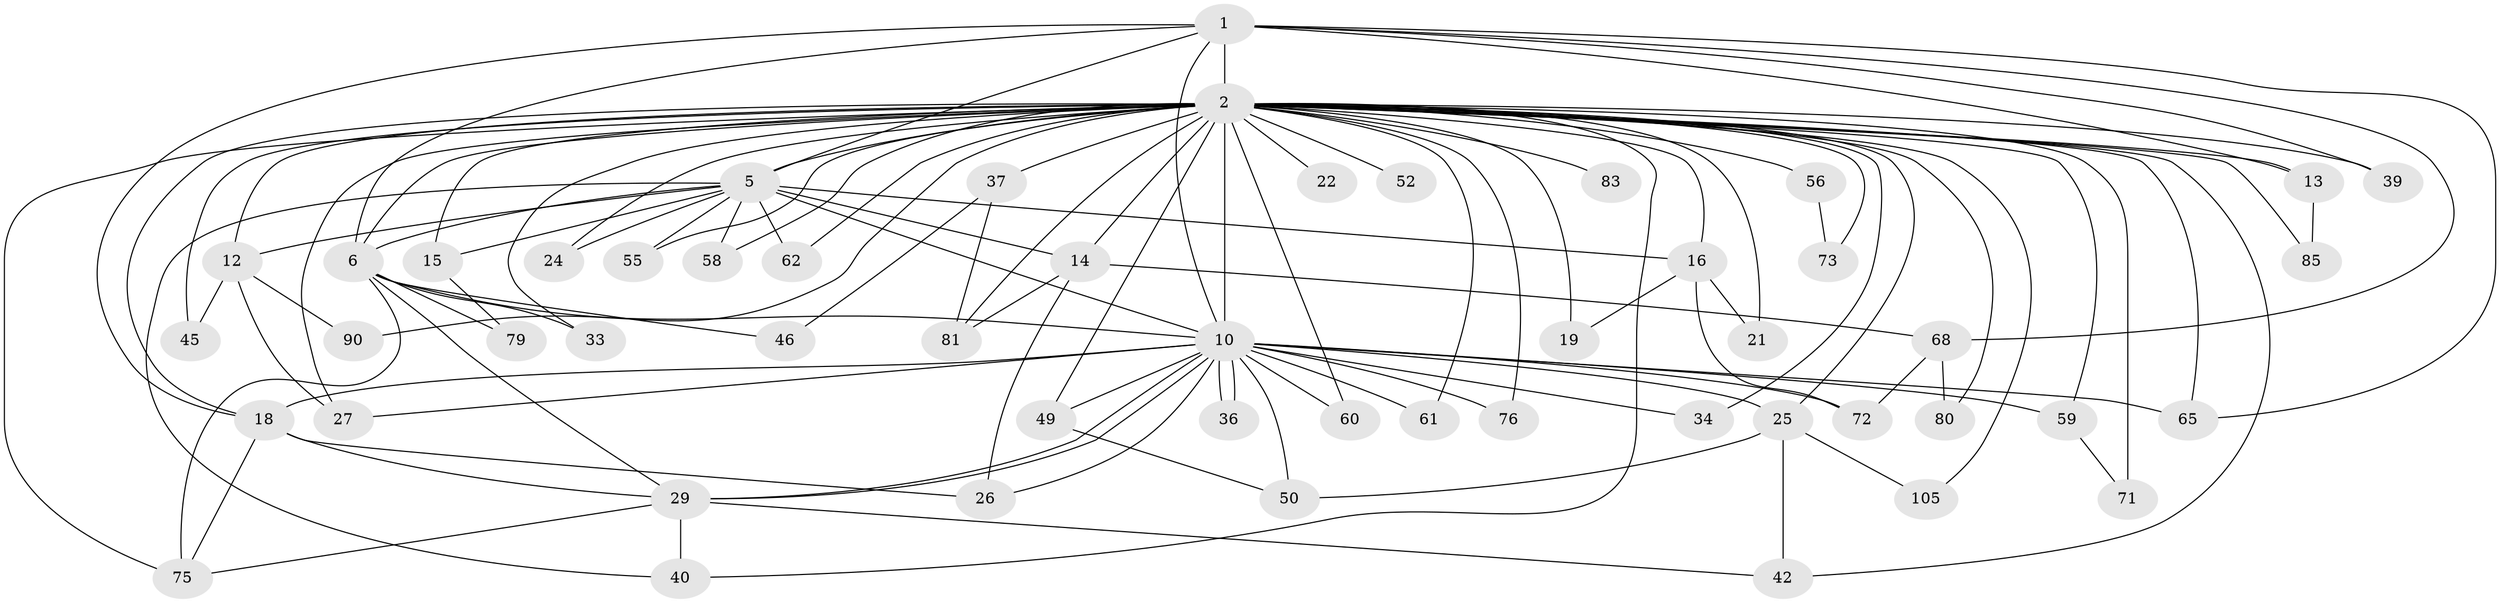 // original degree distribution, {15: 0.02857142857142857, 21: 0.009523809523809525, 28: 0.01904761904761905, 23: 0.009523809523809525, 18: 0.01904761904761905, 27: 0.009523809523809525, 2: 0.5619047619047619, 9: 0.009523809523809525, 3: 0.1619047619047619, 5: 0.047619047619047616, 4: 0.09523809523809523, 6: 0.01904761904761905, 7: 0.009523809523809525}
// Generated by graph-tools (version 1.1) at 2025/14/03/09/25 04:14:00]
// undirected, 52 vertices, 112 edges
graph export_dot {
graph [start="1"]
  node [color=gray90,style=filled];
  1;
  2 [super="+7+9+92+57+31+69+3+11+20"];
  5 [super="+78+8+38"];
  6 [super="+17+35"];
  10 [super="+53+82+41+54+28+44"];
  12;
  13;
  14;
  15;
  16;
  18;
  19;
  21;
  22;
  24;
  25;
  26;
  27;
  29 [super="+30"];
  33;
  34 [super="+67"];
  36;
  37 [super="+70"];
  39;
  40 [super="+93"];
  42 [super="+64"];
  45;
  46;
  49;
  50 [super="+91"];
  52;
  55;
  56 [super="+74"];
  58;
  59;
  60 [super="+96"];
  61;
  62;
  65;
  68;
  71 [super="+101"];
  72 [super="+97"];
  73;
  75 [super="+87+100"];
  76;
  79;
  80;
  81 [super="+84"];
  83;
  85;
  90;
  105;
  1 -- 2 [weight=6];
  1 -- 5 [weight=2];
  1 -- 6;
  1 -- 10;
  1 -- 13;
  1 -- 18;
  1 -- 39;
  1 -- 65;
  1 -- 68;
  2 -- 5 [weight=12];
  2 -- 6 [weight=6];
  2 -- 10 [weight=14];
  2 -- 12 [weight=4];
  2 -- 15 [weight=2];
  2 -- 52 [weight=2];
  2 -- 56 [weight=3];
  2 -- 13;
  2 -- 81;
  2 -- 18;
  2 -- 21;
  2 -- 22 [weight=2];
  2 -- 83;
  2 -- 25;
  2 -- 90;
  2 -- 27 [weight=2];
  2 -- 34 [weight=2];
  2 -- 37 [weight=3];
  2 -- 105;
  2 -- 42;
  2 -- 60 [weight=2];
  2 -- 80;
  2 -- 39;
  2 -- 45;
  2 -- 65;
  2 -- 19 [weight=2];
  2 -- 71 [weight=2];
  2 -- 73;
  2 -- 75;
  2 -- 76;
  2 -- 14;
  2 -- 16 [weight=2];
  2 -- 85;
  2 -- 24;
  2 -- 33;
  2 -- 49;
  2 -- 58;
  2 -- 59;
  2 -- 61;
  2 -- 62;
  2 -- 40;
  2 -- 55;
  5 -- 6 [weight=3];
  5 -- 10 [weight=2];
  5 -- 12 [weight=2];
  5 -- 14;
  5 -- 24;
  5 -- 62;
  5 -- 40;
  5 -- 15;
  5 -- 16;
  5 -- 55;
  5 -- 58;
  6 -- 10 [weight=3];
  6 -- 33;
  6 -- 46;
  6 -- 79;
  6 -- 75;
  6 -- 29;
  10 -- 25;
  10 -- 29;
  10 -- 29;
  10 -- 36;
  10 -- 36;
  10 -- 50;
  10 -- 60;
  10 -- 76;
  10 -- 72;
  10 -- 65;
  10 -- 49;
  10 -- 59;
  10 -- 34;
  10 -- 26;
  10 -- 27;
  10 -- 61;
  10 -- 18;
  12 -- 27;
  12 -- 45;
  12 -- 90;
  13 -- 85;
  14 -- 26;
  14 -- 68;
  14 -- 81;
  15 -- 79;
  16 -- 19;
  16 -- 21;
  16 -- 72;
  18 -- 26;
  18 -- 75;
  18 -- 29;
  25 -- 42;
  25 -- 50;
  25 -- 105;
  29 -- 40;
  29 -- 42;
  29 -- 75;
  37 -- 46;
  37 -- 81;
  49 -- 50;
  56 -- 73;
  59 -- 71;
  68 -- 80;
  68 -- 72;
}
